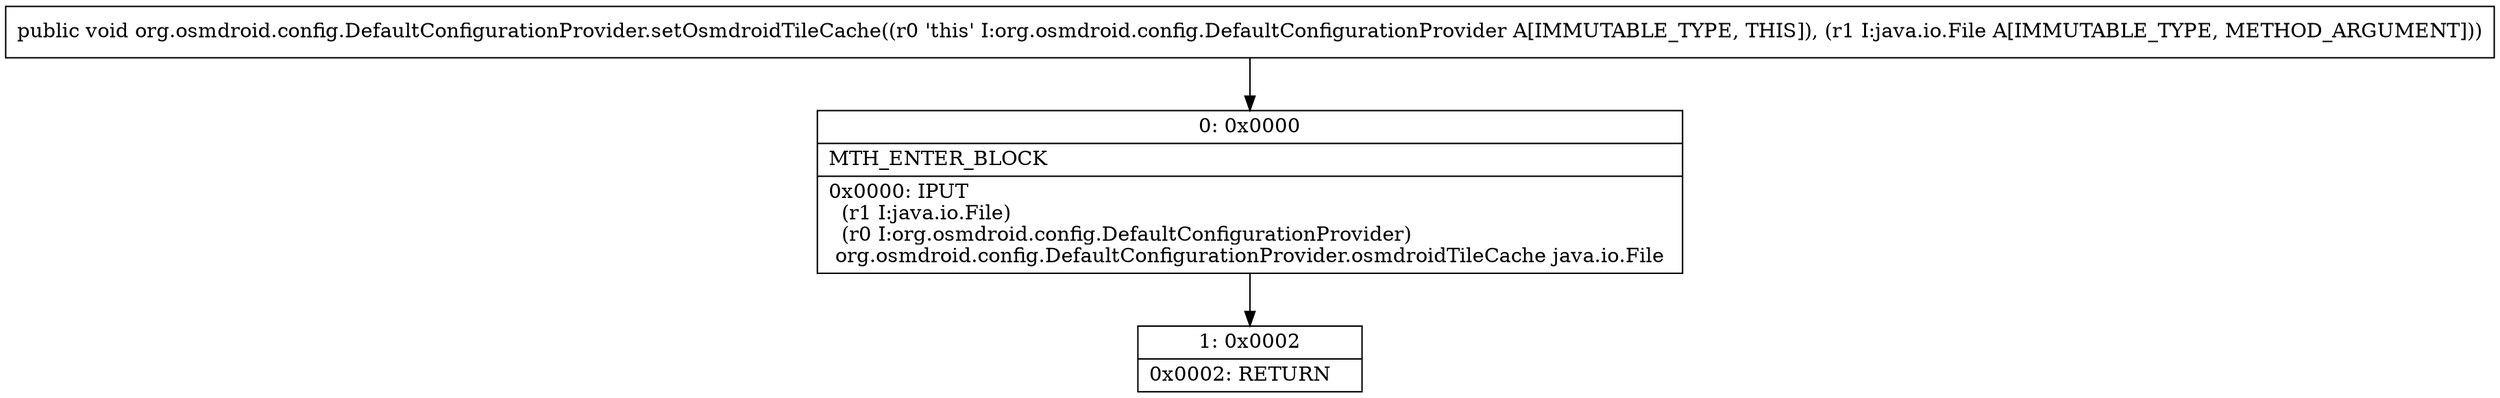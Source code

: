 digraph "CFG fororg.osmdroid.config.DefaultConfigurationProvider.setOsmdroidTileCache(Ljava\/io\/File;)V" {
Node_0 [shape=record,label="{0\:\ 0x0000|MTH_ENTER_BLOCK\l|0x0000: IPUT  \l  (r1 I:java.io.File)\l  (r0 I:org.osmdroid.config.DefaultConfigurationProvider)\l org.osmdroid.config.DefaultConfigurationProvider.osmdroidTileCache java.io.File \l}"];
Node_1 [shape=record,label="{1\:\ 0x0002|0x0002: RETURN   \l}"];
MethodNode[shape=record,label="{public void org.osmdroid.config.DefaultConfigurationProvider.setOsmdroidTileCache((r0 'this' I:org.osmdroid.config.DefaultConfigurationProvider A[IMMUTABLE_TYPE, THIS]), (r1 I:java.io.File A[IMMUTABLE_TYPE, METHOD_ARGUMENT])) }"];
MethodNode -> Node_0;
Node_0 -> Node_1;
}

